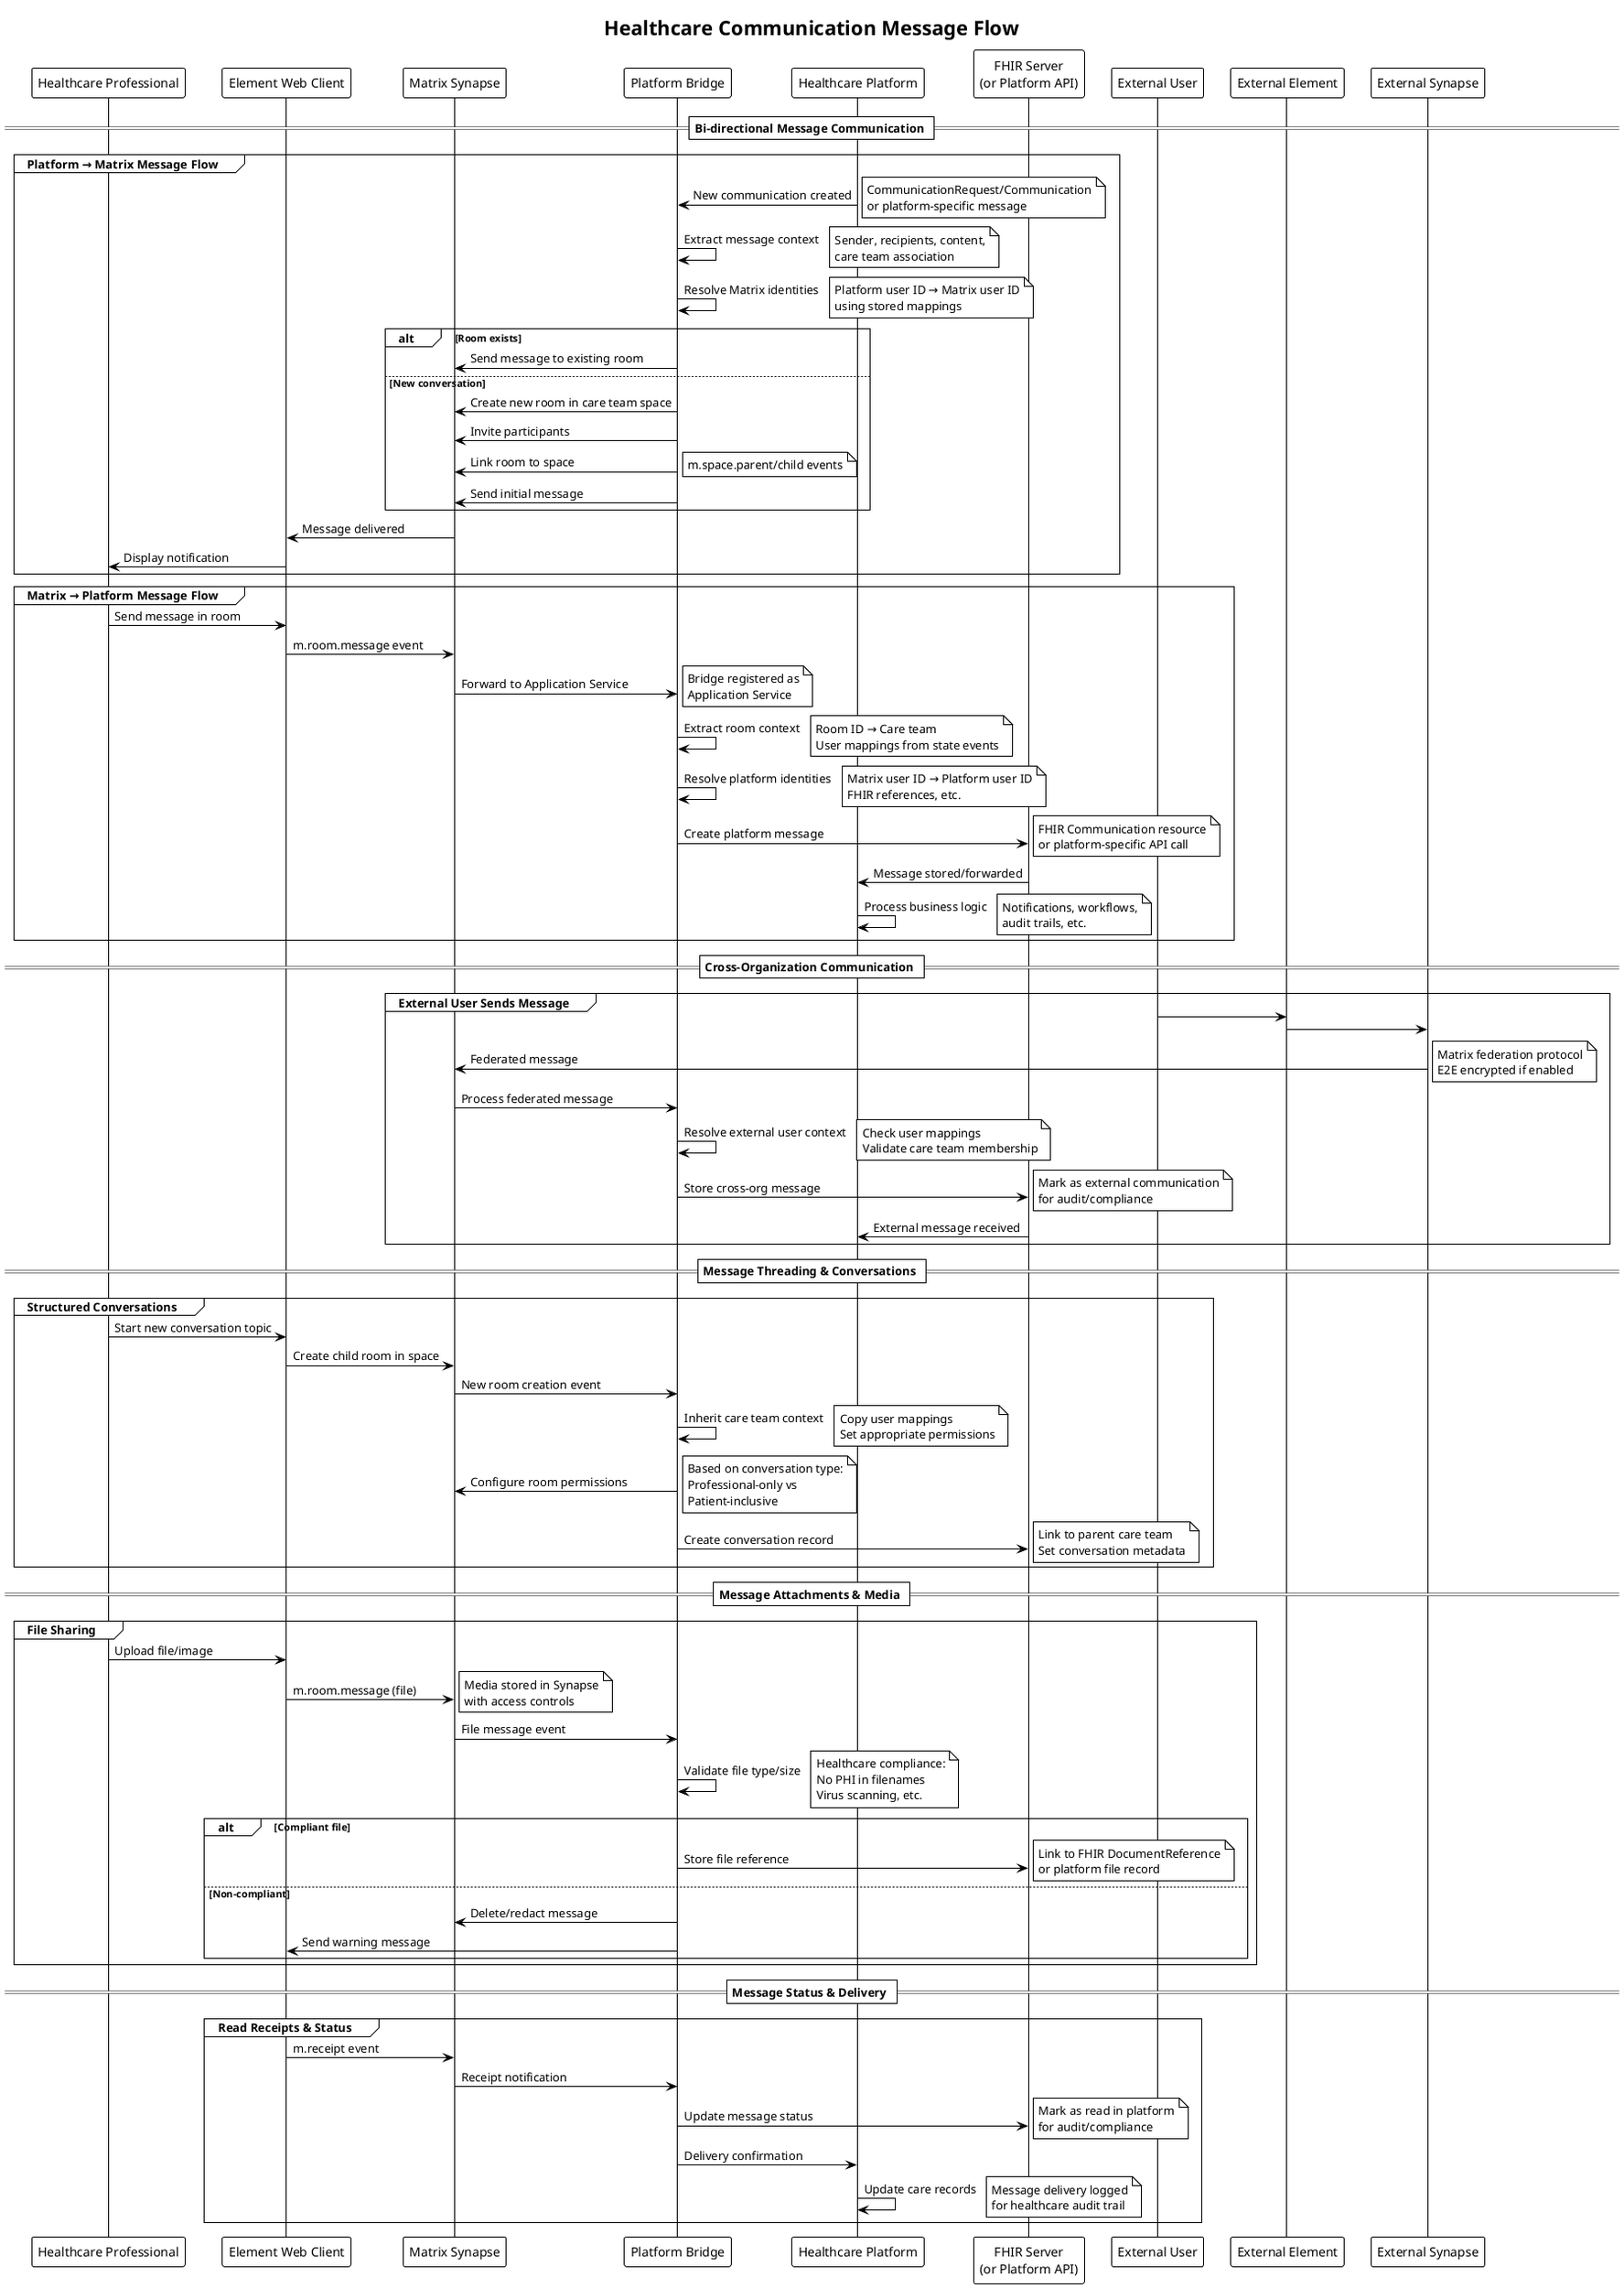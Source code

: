 @startuml Message Communication Flow
!theme plain
title Healthcare Communication Message Flow

participant "Healthcare Professional" as User
participant "Element Web Client" as Element
participant "Matrix Synapse" as Synapse
participant "Platform Bridge" as Bridge
participant "Healthcare Platform" as Platform
participant "FHIR Server\n(or Platform API)" as DataServer

== Bi-directional Message Communication ==

group Platform → Matrix Message Flow
    Platform -> Bridge: New communication created
    note right: CommunicationRequest/Communication\nor platform-specific message
    
    Bridge -> Bridge: Extract message context
    note right: Sender, recipients, content,\ncare team association
    
    Bridge -> Bridge: Resolve Matrix identities
    note right: Platform user ID → Matrix user ID\nusing stored mappings
    
    alt Room exists
        Bridge -> Synapse: Send message to existing room
    else New conversation
        Bridge -> Synapse: Create new room in care team space
        Bridge -> Synapse: Invite participants
        Bridge -> Synapse: Link room to space
        note right: m.space.parent/child events
        Bridge -> Synapse: Send initial message
    end
    
    Synapse -> Element: Message delivered
    Element -> User: Display notification
end

group Matrix → Platform Message Flow
    User -> Element: Send message in room
    Element -> Synapse: m.room.message event
    
    Synapse -> Bridge: Forward to Application Service
    note right: Bridge registered as\nApplication Service
    
    Bridge -> Bridge: Extract room context
    note right: Room ID → Care team\nUser mappings from state events
    
    Bridge -> Bridge: Resolve platform identities
    note right: Matrix user ID → Platform user ID\nFHIR references, etc.
    
    Bridge -> DataServer: Create platform message
    note right: FHIR Communication resource\nor platform-specific API call
    
    DataServer -> Platform: Message stored/forwarded
    Platform -> Platform: Process business logic
    note right: Notifications, workflows,\naudit trails, etc.
end

== Cross-Organization Communication ==

group External User Sends Message
    "External User" as ExtUser -> "External Element" as ExtElement
    ExtElement -> "External Synapse" as ExtSynapse
    ExtSynapse -> Synapse: Federated message
    note right: Matrix federation protocol\nE2E encrypted if enabled
    
    Synapse -> Bridge: Process federated message
    Bridge -> Bridge: Resolve external user context
    note right: Check user mappings\nValidate care team membership
    
    Bridge -> DataServer: Store cross-org message
    note right: Mark as external communication\nfor audit/compliance
    
    DataServer -> Platform: External message received
end

== Message Threading & Conversations ==

group Structured Conversations
    User -> Element: Start new conversation topic
    Element -> Synapse: Create child room in space
    
    Synapse -> Bridge: New room creation event
    Bridge -> Bridge: Inherit care team context
    note right: Copy user mappings\nSet appropriate permissions
    
    Bridge -> Synapse: Configure room permissions
    note right: Based on conversation type:\nProfessional-only vs\nPatient-inclusive
    
    Bridge -> DataServer: Create conversation record
    note right: Link to parent care team\nSet conversation metadata
end

== Message Attachments & Media ==

group File Sharing
    User -> Element: Upload file/image
    Element -> Synapse: m.room.message (file)
    note right: Media stored in Synapse\nwith access controls
    
    Synapse -> Bridge: File message event
    Bridge -> Bridge: Validate file type/size
    note right: Healthcare compliance:\nNo PHI in filenames\nVirus scanning, etc.
    
    alt Compliant file
        Bridge -> DataServer: Store file reference
        note right: Link to FHIR DocumentReference\nor platform file record
    else Non-compliant
        Bridge -> Synapse: Delete/redact message
        Bridge -> Element: Send warning message
    end
end

== Message Status & Delivery ==

group Read Receipts & Status
    Element -> Synapse: m.receipt event
    Synapse -> Bridge: Receipt notification
    Bridge -> DataServer: Update message status
    note right: Mark as read in platform\nfor audit/compliance
    
    Bridge -> Platform: Delivery confirmation
    Platform -> Platform: Update care records
    note right: Message delivery logged\nfor healthcare audit trail
end

@enduml